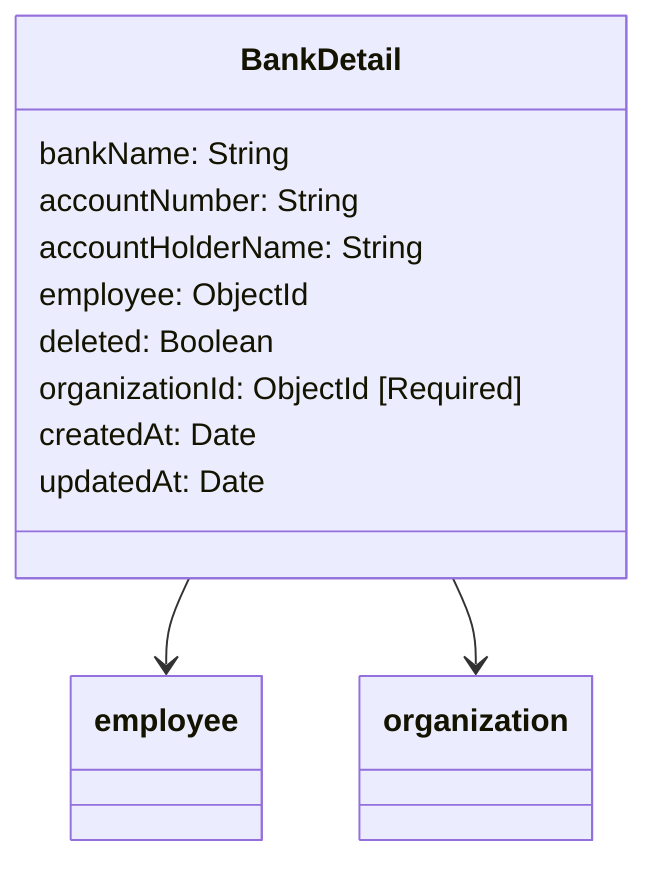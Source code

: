 classDiagram
  class BankDetail {
    bankName: String
    accountNumber: String
    accountHolderName: String
    employee: ObjectId
    deleted: Boolean
    organizationId: ObjectId [Required]
    createdAt: Date
    updatedAt: Date
  }

  BankDetail --> employee
  BankDetail --> organization